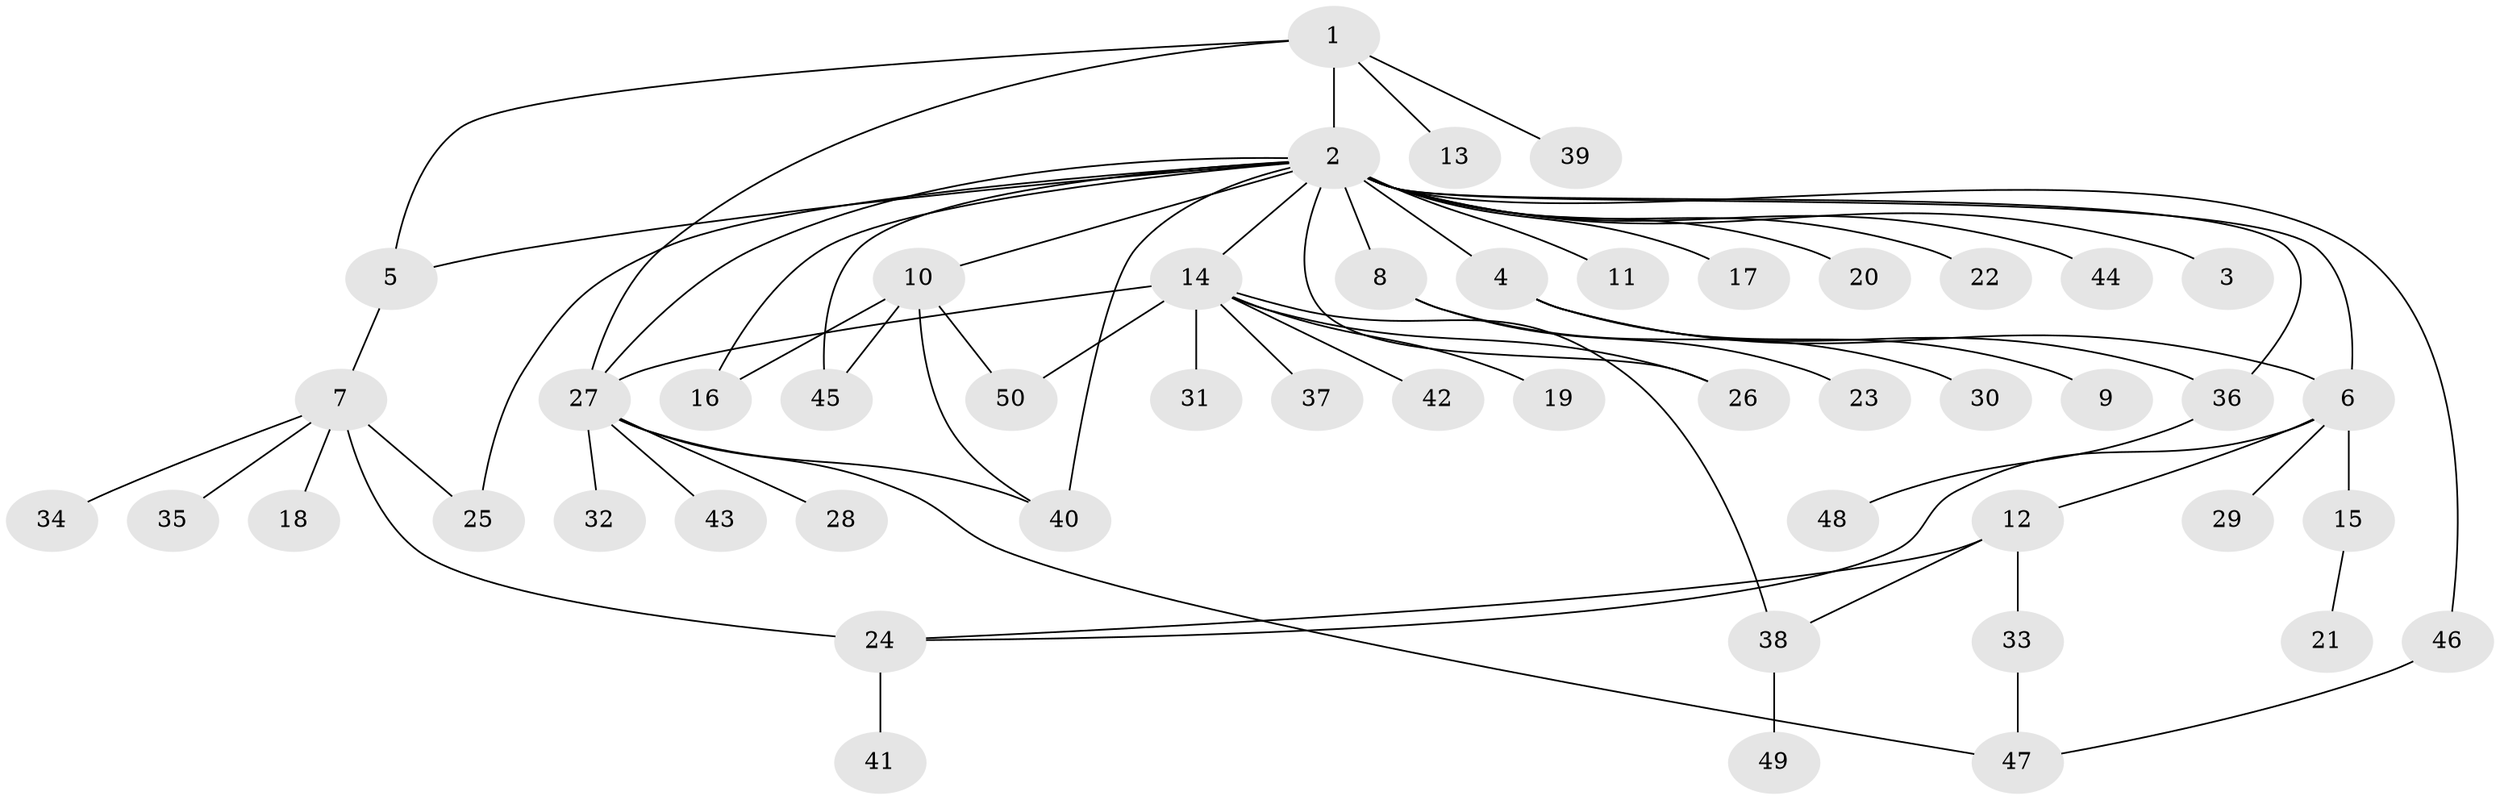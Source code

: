 // Generated by graph-tools (version 1.1) at 2025/11/02/27/25 16:11:10]
// undirected, 50 vertices, 66 edges
graph export_dot {
graph [start="1"]
  node [color=gray90,style=filled];
  1;
  2;
  3;
  4;
  5;
  6;
  7;
  8;
  9;
  10;
  11;
  12;
  13;
  14;
  15;
  16;
  17;
  18;
  19;
  20;
  21;
  22;
  23;
  24;
  25;
  26;
  27;
  28;
  29;
  30;
  31;
  32;
  33;
  34;
  35;
  36;
  37;
  38;
  39;
  40;
  41;
  42;
  43;
  44;
  45;
  46;
  47;
  48;
  49;
  50;
  1 -- 2;
  1 -- 5;
  1 -- 13;
  1 -- 27;
  1 -- 39;
  2 -- 3;
  2 -- 4;
  2 -- 5;
  2 -- 6;
  2 -- 8;
  2 -- 10;
  2 -- 11;
  2 -- 14;
  2 -- 16;
  2 -- 17;
  2 -- 20;
  2 -- 22;
  2 -- 25;
  2 -- 26;
  2 -- 27;
  2 -- 36;
  2 -- 40;
  2 -- 44;
  2 -- 45;
  2 -- 46;
  4 -- 6;
  4 -- 9;
  4 -- 36;
  5 -- 7;
  6 -- 12;
  6 -- 15;
  6 -- 24;
  6 -- 29;
  7 -- 18;
  7 -- 24;
  7 -- 25;
  7 -- 34;
  7 -- 35;
  8 -- 23;
  8 -- 30;
  10 -- 16;
  10 -- 40;
  10 -- 45;
  10 -- 50;
  12 -- 24;
  12 -- 33;
  12 -- 38;
  14 -- 19;
  14 -- 26;
  14 -- 27;
  14 -- 31;
  14 -- 37;
  14 -- 38;
  14 -- 42;
  14 -- 50;
  15 -- 21;
  24 -- 41;
  27 -- 28;
  27 -- 32;
  27 -- 40;
  27 -- 43;
  27 -- 47;
  33 -- 47;
  36 -- 48;
  38 -- 49;
  46 -- 47;
}
